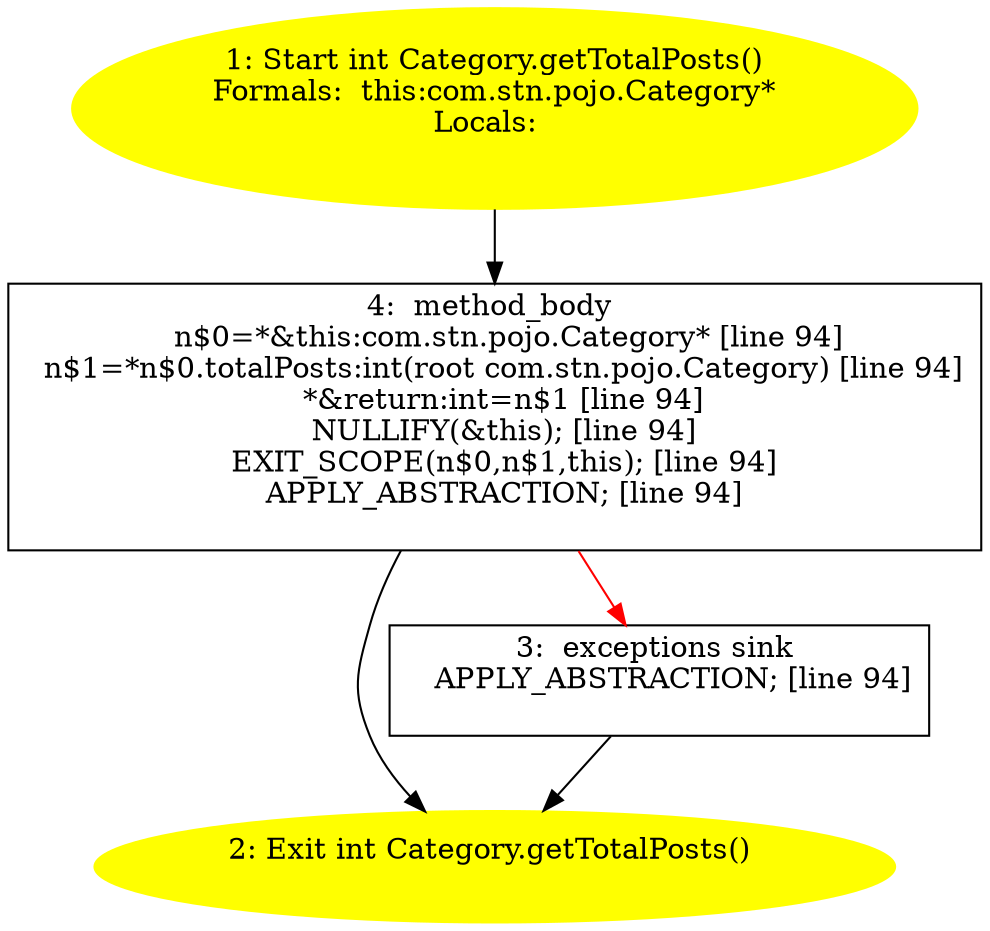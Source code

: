 /* @generated */
digraph cfg {
"com.stn.pojo.Category.getTotalPosts():int.c836076f8503f022a49899828220fc2a_1" [label="1: Start int Category.getTotalPosts()\nFormals:  this:com.stn.pojo.Category*\nLocals:  \n  " color=yellow style=filled]
	

	 "com.stn.pojo.Category.getTotalPosts():int.c836076f8503f022a49899828220fc2a_1" -> "com.stn.pojo.Category.getTotalPosts():int.c836076f8503f022a49899828220fc2a_4" ;
"com.stn.pojo.Category.getTotalPosts():int.c836076f8503f022a49899828220fc2a_2" [label="2: Exit int Category.getTotalPosts() \n  " color=yellow style=filled]
	

"com.stn.pojo.Category.getTotalPosts():int.c836076f8503f022a49899828220fc2a_3" [label="3:  exceptions sink \n   APPLY_ABSTRACTION; [line 94]\n " shape="box"]
	

	 "com.stn.pojo.Category.getTotalPosts():int.c836076f8503f022a49899828220fc2a_3" -> "com.stn.pojo.Category.getTotalPosts():int.c836076f8503f022a49899828220fc2a_2" ;
"com.stn.pojo.Category.getTotalPosts():int.c836076f8503f022a49899828220fc2a_4" [label="4:  method_body \n   n$0=*&this:com.stn.pojo.Category* [line 94]\n  n$1=*n$0.totalPosts:int(root com.stn.pojo.Category) [line 94]\n  *&return:int=n$1 [line 94]\n  NULLIFY(&this); [line 94]\n  EXIT_SCOPE(n$0,n$1,this); [line 94]\n  APPLY_ABSTRACTION; [line 94]\n " shape="box"]
	

	 "com.stn.pojo.Category.getTotalPosts():int.c836076f8503f022a49899828220fc2a_4" -> "com.stn.pojo.Category.getTotalPosts():int.c836076f8503f022a49899828220fc2a_2" ;
	 "com.stn.pojo.Category.getTotalPosts():int.c836076f8503f022a49899828220fc2a_4" -> "com.stn.pojo.Category.getTotalPosts():int.c836076f8503f022a49899828220fc2a_3" [color="red" ];
}
